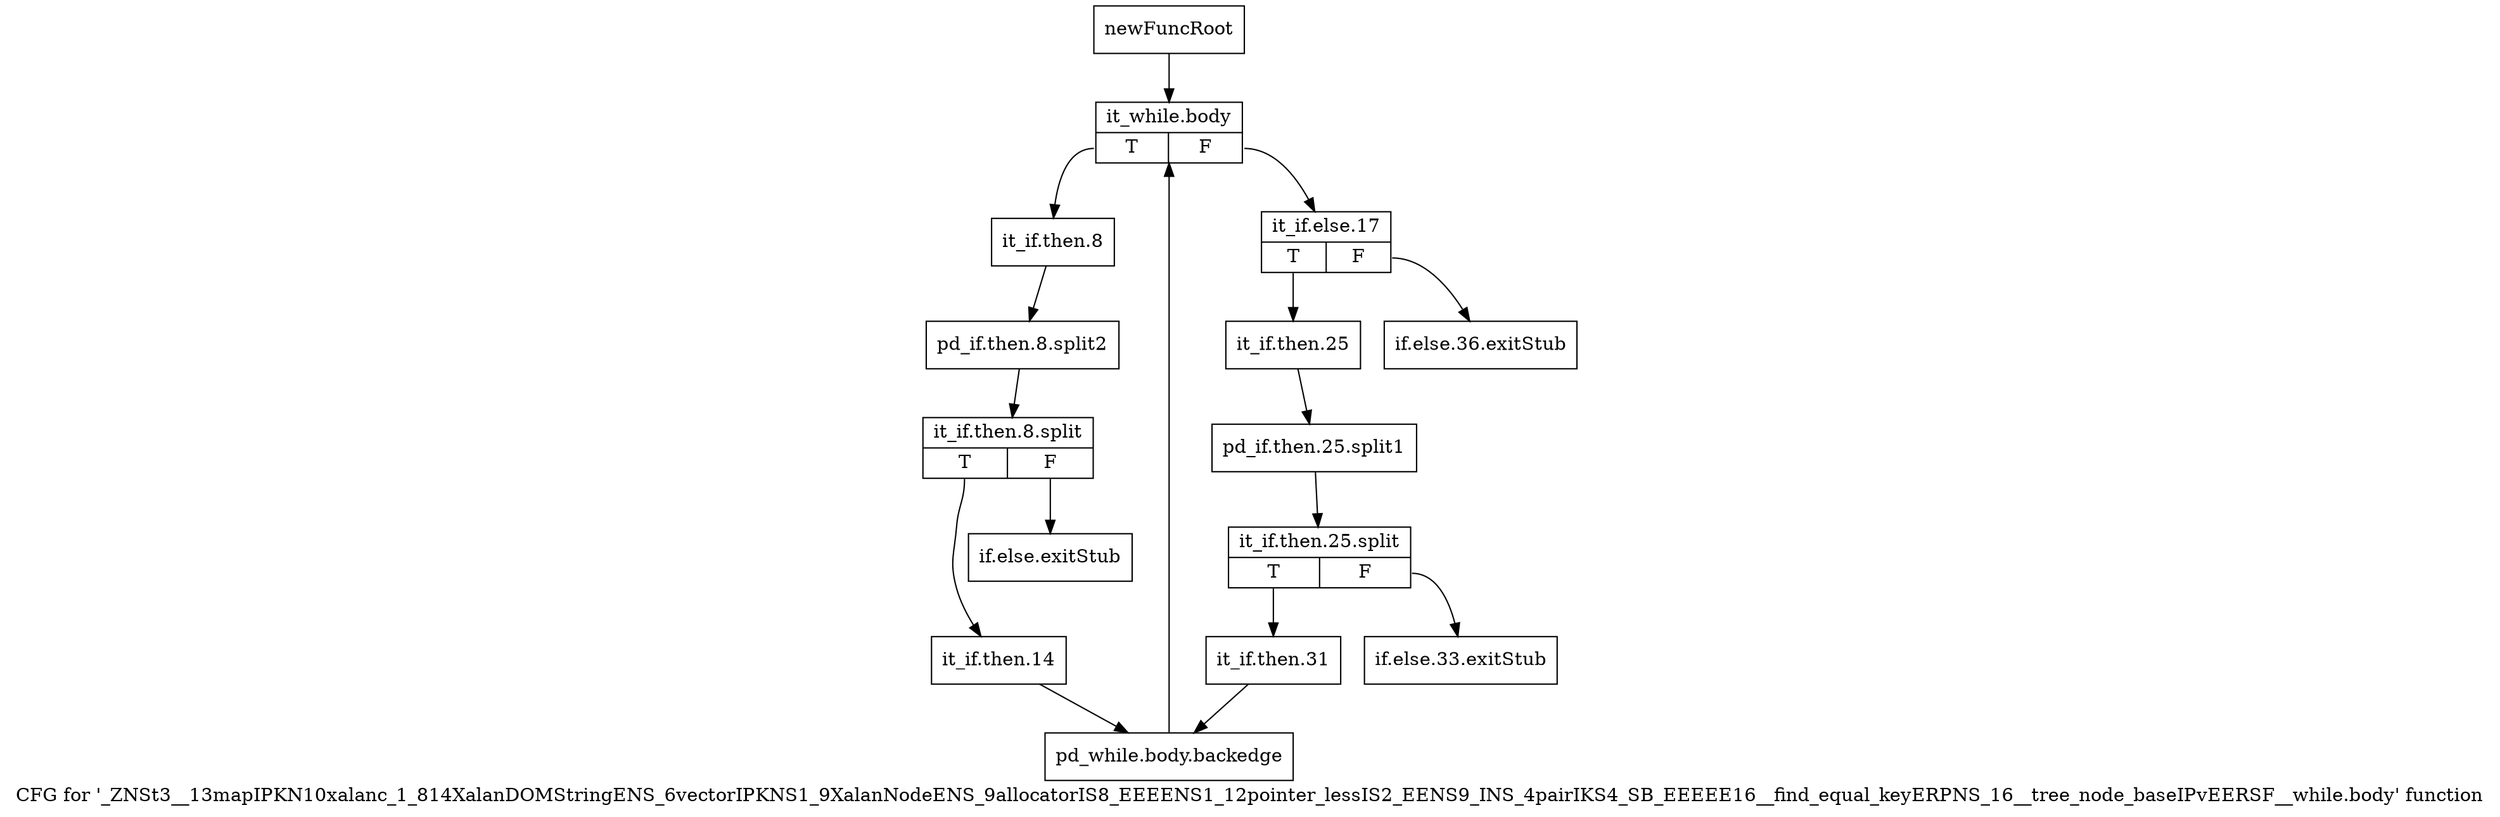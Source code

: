 digraph "CFG for '_ZNSt3__13mapIPKN10xalanc_1_814XalanDOMStringENS_6vectorIPKNS1_9XalanNodeENS_9allocatorIS8_EEEENS1_12pointer_lessIS2_EENS9_INS_4pairIKS4_SB_EEEEE16__find_equal_keyERPNS_16__tree_node_baseIPvEERSF__while.body' function" {
	label="CFG for '_ZNSt3__13mapIPKN10xalanc_1_814XalanDOMStringENS_6vectorIPKNS1_9XalanNodeENS_9allocatorIS8_EEEENS1_12pointer_lessIS2_EENS9_INS_4pairIKS4_SB_EEEEE16__find_equal_keyERPNS_16__tree_node_baseIPvEERSF__while.body' function";

	Node0x9ce9070 [shape=record,label="{newFuncRoot}"];
	Node0x9ce9070 -> Node0x9ce91b0;
	Node0x9ce90c0 [shape=record,label="{if.else.36.exitStub}"];
	Node0x9ce9110 [shape=record,label="{if.else.33.exitStub}"];
	Node0x9ce9160 [shape=record,label="{if.else.exitStub}"];
	Node0x9ce91b0 [shape=record,label="{it_while.body|{<s0>T|<s1>F}}"];
	Node0x9ce91b0:s0 -> Node0x9ce95b0;
	Node0x9ce91b0:s1 -> Node0x9ce9200;
	Node0x9ce9200 [shape=record,label="{it_if.else.17|{<s0>T|<s1>F}}"];
	Node0x9ce9200:s0 -> Node0x9ce9510;
	Node0x9ce9200:s1 -> Node0x9ce90c0;
	Node0x9ce9510 [shape=record,label="{it_if.then.25}"];
	Node0x9ce9510 -> Node0xcfcf940;
	Node0xcfcf940 [shape=record,label="{pd_if.then.25.split1}"];
	Node0xcfcf940 -> Node0xcfe71e0;
	Node0xcfe71e0 [shape=record,label="{it_if.then.25.split|{<s0>T|<s1>F}}"];
	Node0xcfe71e0:s0 -> Node0x9ce9560;
	Node0xcfe71e0:s1 -> Node0x9ce9110;
	Node0x9ce9560 [shape=record,label="{it_if.then.31}"];
	Node0x9ce9560 -> Node0x9ce9650;
	Node0x9ce95b0 [shape=record,label="{it_if.then.8}"];
	Node0x9ce95b0 -> Node0xcfde050;
	Node0xcfde050 [shape=record,label="{pd_if.then.8.split2}"];
	Node0xcfde050 -> Node0xcfe5d10;
	Node0xcfe5d10 [shape=record,label="{it_if.then.8.split|{<s0>T|<s1>F}}"];
	Node0xcfe5d10:s0 -> Node0x9ce9600;
	Node0xcfe5d10:s1 -> Node0x9ce9160;
	Node0x9ce9600 [shape=record,label="{it_if.then.14}"];
	Node0x9ce9600 -> Node0x9ce9650;
	Node0x9ce9650 [shape=record,label="{pd_while.body.backedge}"];
	Node0x9ce9650 -> Node0x9ce91b0;
}
